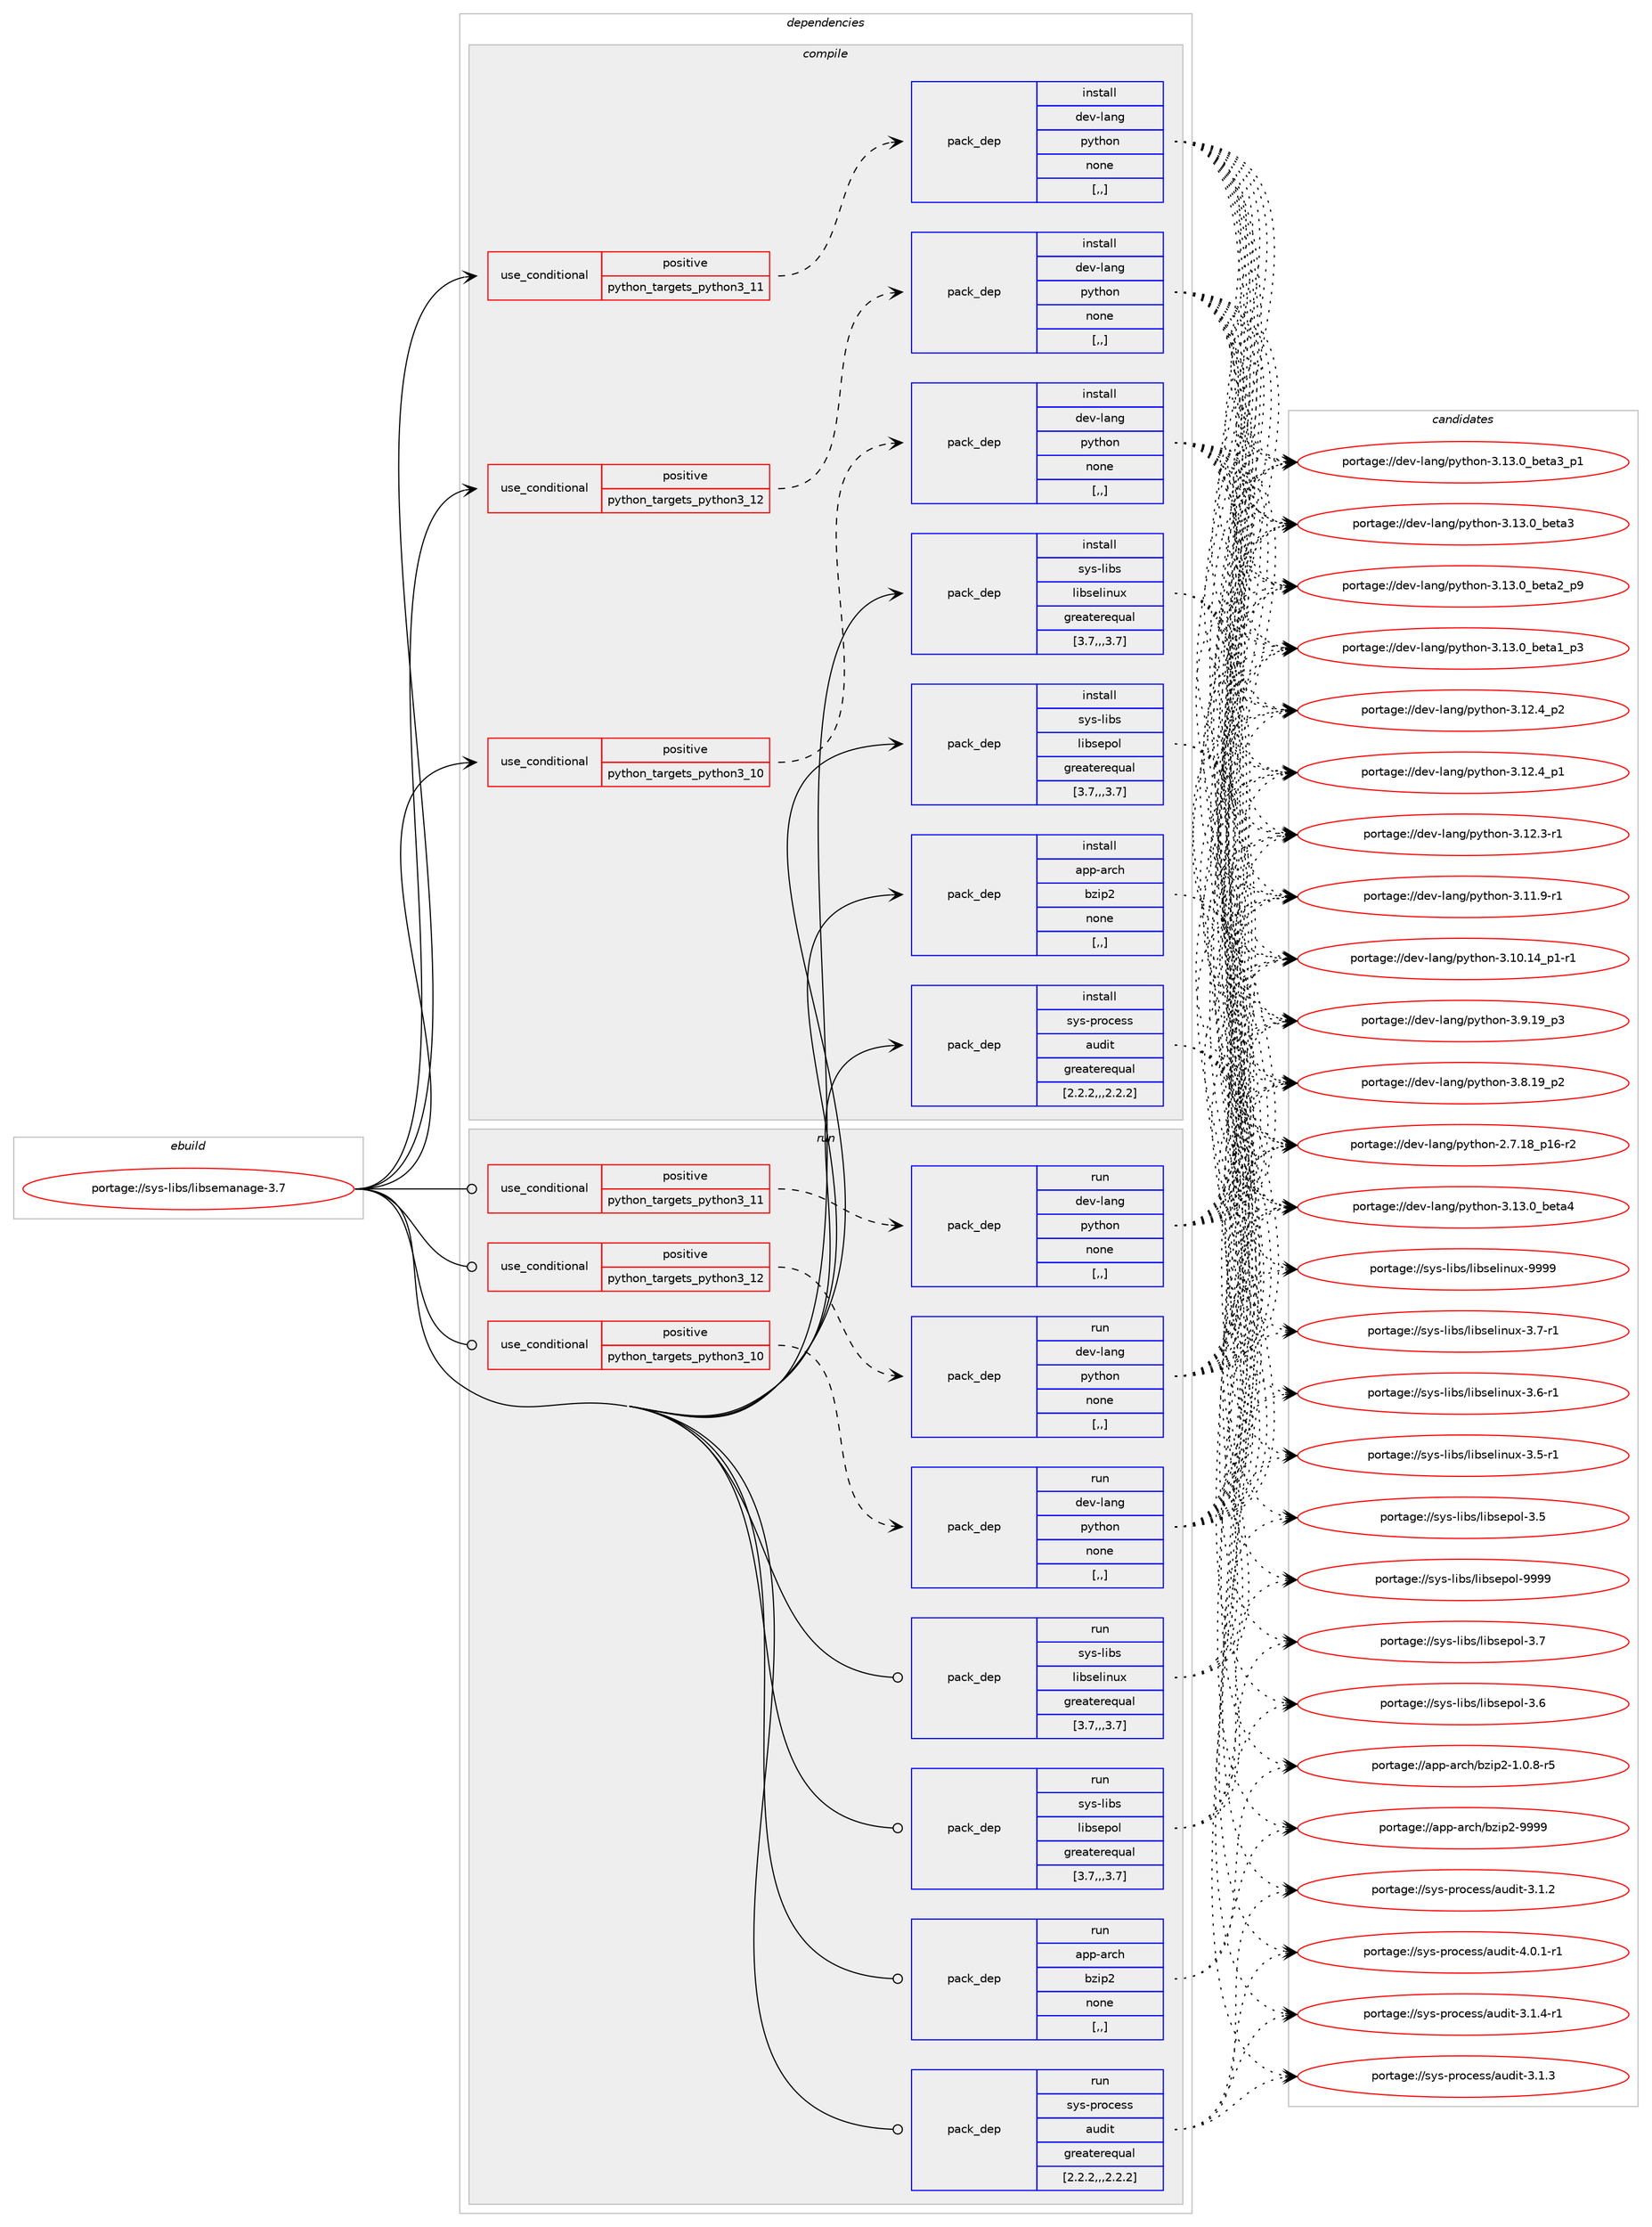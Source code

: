 digraph prolog {

# *************
# Graph options
# *************

newrank=true;
concentrate=true;
compound=true;
graph [rankdir=LR,fontname=Helvetica,fontsize=10,ranksep=1.5];#, ranksep=2.5, nodesep=0.2];
edge  [arrowhead=vee];
node  [fontname=Helvetica,fontsize=10];

# **********
# The ebuild
# **********

subgraph cluster_leftcol {
color=gray;
label=<<i>ebuild</i>>;
id [label="portage://sys-libs/libsemanage-3.7", color=red, width=4, href="../sys-libs/libsemanage-3.7.svg"];
}

# ****************
# The dependencies
# ****************

subgraph cluster_midcol {
color=gray;
label=<<i>dependencies</i>>;
subgraph cluster_compile {
fillcolor="#eeeeee";
style=filled;
label=<<i>compile</i>>;
subgraph cond117822 {
dependency441666 [label=<<TABLE BORDER="0" CELLBORDER="1" CELLSPACING="0" CELLPADDING="4"><TR><TD ROWSPAN="3" CELLPADDING="10">use_conditional</TD></TR><TR><TD>positive</TD></TR><TR><TD>python_targets_python3_10</TD></TR></TABLE>>, shape=none, color=red];
subgraph pack320846 {
dependency441667 [label=<<TABLE BORDER="0" CELLBORDER="1" CELLSPACING="0" CELLPADDING="4" WIDTH="220"><TR><TD ROWSPAN="6" CELLPADDING="30">pack_dep</TD></TR><TR><TD WIDTH="110">install</TD></TR><TR><TD>dev-lang</TD></TR><TR><TD>python</TD></TR><TR><TD>none</TD></TR><TR><TD>[,,]</TD></TR></TABLE>>, shape=none, color=blue];
}
dependency441666:e -> dependency441667:w [weight=20,style="dashed",arrowhead="vee"];
}
id:e -> dependency441666:w [weight=20,style="solid",arrowhead="vee"];
subgraph cond117823 {
dependency441668 [label=<<TABLE BORDER="0" CELLBORDER="1" CELLSPACING="0" CELLPADDING="4"><TR><TD ROWSPAN="3" CELLPADDING="10">use_conditional</TD></TR><TR><TD>positive</TD></TR><TR><TD>python_targets_python3_11</TD></TR></TABLE>>, shape=none, color=red];
subgraph pack320847 {
dependency441669 [label=<<TABLE BORDER="0" CELLBORDER="1" CELLSPACING="0" CELLPADDING="4" WIDTH="220"><TR><TD ROWSPAN="6" CELLPADDING="30">pack_dep</TD></TR><TR><TD WIDTH="110">install</TD></TR><TR><TD>dev-lang</TD></TR><TR><TD>python</TD></TR><TR><TD>none</TD></TR><TR><TD>[,,]</TD></TR></TABLE>>, shape=none, color=blue];
}
dependency441668:e -> dependency441669:w [weight=20,style="dashed",arrowhead="vee"];
}
id:e -> dependency441668:w [weight=20,style="solid",arrowhead="vee"];
subgraph cond117824 {
dependency441670 [label=<<TABLE BORDER="0" CELLBORDER="1" CELLSPACING="0" CELLPADDING="4"><TR><TD ROWSPAN="3" CELLPADDING="10">use_conditional</TD></TR><TR><TD>positive</TD></TR><TR><TD>python_targets_python3_12</TD></TR></TABLE>>, shape=none, color=red];
subgraph pack320848 {
dependency441671 [label=<<TABLE BORDER="0" CELLBORDER="1" CELLSPACING="0" CELLPADDING="4" WIDTH="220"><TR><TD ROWSPAN="6" CELLPADDING="30">pack_dep</TD></TR><TR><TD WIDTH="110">install</TD></TR><TR><TD>dev-lang</TD></TR><TR><TD>python</TD></TR><TR><TD>none</TD></TR><TR><TD>[,,]</TD></TR></TABLE>>, shape=none, color=blue];
}
dependency441670:e -> dependency441671:w [weight=20,style="dashed",arrowhead="vee"];
}
id:e -> dependency441670:w [weight=20,style="solid",arrowhead="vee"];
subgraph pack320849 {
dependency441672 [label=<<TABLE BORDER="0" CELLBORDER="1" CELLSPACING="0" CELLPADDING="4" WIDTH="220"><TR><TD ROWSPAN="6" CELLPADDING="30">pack_dep</TD></TR><TR><TD WIDTH="110">install</TD></TR><TR><TD>app-arch</TD></TR><TR><TD>bzip2</TD></TR><TR><TD>none</TD></TR><TR><TD>[,,]</TD></TR></TABLE>>, shape=none, color=blue];
}
id:e -> dependency441672:w [weight=20,style="solid",arrowhead="vee"];
subgraph pack320850 {
dependency441673 [label=<<TABLE BORDER="0" CELLBORDER="1" CELLSPACING="0" CELLPADDING="4" WIDTH="220"><TR><TD ROWSPAN="6" CELLPADDING="30">pack_dep</TD></TR><TR><TD WIDTH="110">install</TD></TR><TR><TD>sys-libs</TD></TR><TR><TD>libselinux</TD></TR><TR><TD>greaterequal</TD></TR><TR><TD>[3.7,,,3.7]</TD></TR></TABLE>>, shape=none, color=blue];
}
id:e -> dependency441673:w [weight=20,style="solid",arrowhead="vee"];
subgraph pack320851 {
dependency441674 [label=<<TABLE BORDER="0" CELLBORDER="1" CELLSPACING="0" CELLPADDING="4" WIDTH="220"><TR><TD ROWSPAN="6" CELLPADDING="30">pack_dep</TD></TR><TR><TD WIDTH="110">install</TD></TR><TR><TD>sys-libs</TD></TR><TR><TD>libsepol</TD></TR><TR><TD>greaterequal</TD></TR><TR><TD>[3.7,,,3.7]</TD></TR></TABLE>>, shape=none, color=blue];
}
id:e -> dependency441674:w [weight=20,style="solid",arrowhead="vee"];
subgraph pack320852 {
dependency441675 [label=<<TABLE BORDER="0" CELLBORDER="1" CELLSPACING="0" CELLPADDING="4" WIDTH="220"><TR><TD ROWSPAN="6" CELLPADDING="30">pack_dep</TD></TR><TR><TD WIDTH="110">install</TD></TR><TR><TD>sys-process</TD></TR><TR><TD>audit</TD></TR><TR><TD>greaterequal</TD></TR><TR><TD>[2.2.2,,,2.2.2]</TD></TR></TABLE>>, shape=none, color=blue];
}
id:e -> dependency441675:w [weight=20,style="solid",arrowhead="vee"];
}
subgraph cluster_compileandrun {
fillcolor="#eeeeee";
style=filled;
label=<<i>compile and run</i>>;
}
subgraph cluster_run {
fillcolor="#eeeeee";
style=filled;
label=<<i>run</i>>;
subgraph cond117825 {
dependency441676 [label=<<TABLE BORDER="0" CELLBORDER="1" CELLSPACING="0" CELLPADDING="4"><TR><TD ROWSPAN="3" CELLPADDING="10">use_conditional</TD></TR><TR><TD>positive</TD></TR><TR><TD>python_targets_python3_10</TD></TR></TABLE>>, shape=none, color=red];
subgraph pack320853 {
dependency441677 [label=<<TABLE BORDER="0" CELLBORDER="1" CELLSPACING="0" CELLPADDING="4" WIDTH="220"><TR><TD ROWSPAN="6" CELLPADDING="30">pack_dep</TD></TR><TR><TD WIDTH="110">run</TD></TR><TR><TD>dev-lang</TD></TR><TR><TD>python</TD></TR><TR><TD>none</TD></TR><TR><TD>[,,]</TD></TR></TABLE>>, shape=none, color=blue];
}
dependency441676:e -> dependency441677:w [weight=20,style="dashed",arrowhead="vee"];
}
id:e -> dependency441676:w [weight=20,style="solid",arrowhead="odot"];
subgraph cond117826 {
dependency441678 [label=<<TABLE BORDER="0" CELLBORDER="1" CELLSPACING="0" CELLPADDING="4"><TR><TD ROWSPAN="3" CELLPADDING="10">use_conditional</TD></TR><TR><TD>positive</TD></TR><TR><TD>python_targets_python3_11</TD></TR></TABLE>>, shape=none, color=red];
subgraph pack320854 {
dependency441679 [label=<<TABLE BORDER="0" CELLBORDER="1" CELLSPACING="0" CELLPADDING="4" WIDTH="220"><TR><TD ROWSPAN="6" CELLPADDING="30">pack_dep</TD></TR><TR><TD WIDTH="110">run</TD></TR><TR><TD>dev-lang</TD></TR><TR><TD>python</TD></TR><TR><TD>none</TD></TR><TR><TD>[,,]</TD></TR></TABLE>>, shape=none, color=blue];
}
dependency441678:e -> dependency441679:w [weight=20,style="dashed",arrowhead="vee"];
}
id:e -> dependency441678:w [weight=20,style="solid",arrowhead="odot"];
subgraph cond117827 {
dependency441680 [label=<<TABLE BORDER="0" CELLBORDER="1" CELLSPACING="0" CELLPADDING="4"><TR><TD ROWSPAN="3" CELLPADDING="10">use_conditional</TD></TR><TR><TD>positive</TD></TR><TR><TD>python_targets_python3_12</TD></TR></TABLE>>, shape=none, color=red];
subgraph pack320855 {
dependency441681 [label=<<TABLE BORDER="0" CELLBORDER="1" CELLSPACING="0" CELLPADDING="4" WIDTH="220"><TR><TD ROWSPAN="6" CELLPADDING="30">pack_dep</TD></TR><TR><TD WIDTH="110">run</TD></TR><TR><TD>dev-lang</TD></TR><TR><TD>python</TD></TR><TR><TD>none</TD></TR><TR><TD>[,,]</TD></TR></TABLE>>, shape=none, color=blue];
}
dependency441680:e -> dependency441681:w [weight=20,style="dashed",arrowhead="vee"];
}
id:e -> dependency441680:w [weight=20,style="solid",arrowhead="odot"];
subgraph pack320856 {
dependency441682 [label=<<TABLE BORDER="0" CELLBORDER="1" CELLSPACING="0" CELLPADDING="4" WIDTH="220"><TR><TD ROWSPAN="6" CELLPADDING="30">pack_dep</TD></TR><TR><TD WIDTH="110">run</TD></TR><TR><TD>app-arch</TD></TR><TR><TD>bzip2</TD></TR><TR><TD>none</TD></TR><TR><TD>[,,]</TD></TR></TABLE>>, shape=none, color=blue];
}
id:e -> dependency441682:w [weight=20,style="solid",arrowhead="odot"];
subgraph pack320857 {
dependency441683 [label=<<TABLE BORDER="0" CELLBORDER="1" CELLSPACING="0" CELLPADDING="4" WIDTH="220"><TR><TD ROWSPAN="6" CELLPADDING="30">pack_dep</TD></TR><TR><TD WIDTH="110">run</TD></TR><TR><TD>sys-libs</TD></TR><TR><TD>libselinux</TD></TR><TR><TD>greaterequal</TD></TR><TR><TD>[3.7,,,3.7]</TD></TR></TABLE>>, shape=none, color=blue];
}
id:e -> dependency441683:w [weight=20,style="solid",arrowhead="odot"];
subgraph pack320858 {
dependency441684 [label=<<TABLE BORDER="0" CELLBORDER="1" CELLSPACING="0" CELLPADDING="4" WIDTH="220"><TR><TD ROWSPAN="6" CELLPADDING="30">pack_dep</TD></TR><TR><TD WIDTH="110">run</TD></TR><TR><TD>sys-libs</TD></TR><TR><TD>libsepol</TD></TR><TR><TD>greaterequal</TD></TR><TR><TD>[3.7,,,3.7]</TD></TR></TABLE>>, shape=none, color=blue];
}
id:e -> dependency441684:w [weight=20,style="solid",arrowhead="odot"];
subgraph pack320859 {
dependency441685 [label=<<TABLE BORDER="0" CELLBORDER="1" CELLSPACING="0" CELLPADDING="4" WIDTH="220"><TR><TD ROWSPAN="6" CELLPADDING="30">pack_dep</TD></TR><TR><TD WIDTH="110">run</TD></TR><TR><TD>sys-process</TD></TR><TR><TD>audit</TD></TR><TR><TD>greaterequal</TD></TR><TR><TD>[2.2.2,,,2.2.2]</TD></TR></TABLE>>, shape=none, color=blue];
}
id:e -> dependency441685:w [weight=20,style="solid",arrowhead="odot"];
}
}

# **************
# The candidates
# **************

subgraph cluster_choices {
rank=same;
color=gray;
label=<<i>candidates</i>>;

subgraph choice320846 {
color=black;
nodesep=1;
choice1001011184510897110103471121211161041111104551464951464895981011169752 [label="portage://dev-lang/python-3.13.0_beta4", color=red, width=4,href="../dev-lang/python-3.13.0_beta4.svg"];
choice10010111845108971101034711212111610411111045514649514648959810111697519511249 [label="portage://dev-lang/python-3.13.0_beta3_p1", color=red, width=4,href="../dev-lang/python-3.13.0_beta3_p1.svg"];
choice1001011184510897110103471121211161041111104551464951464895981011169751 [label="portage://dev-lang/python-3.13.0_beta3", color=red, width=4,href="../dev-lang/python-3.13.0_beta3.svg"];
choice10010111845108971101034711212111610411111045514649514648959810111697509511257 [label="portage://dev-lang/python-3.13.0_beta2_p9", color=red, width=4,href="../dev-lang/python-3.13.0_beta2_p9.svg"];
choice10010111845108971101034711212111610411111045514649514648959810111697499511251 [label="portage://dev-lang/python-3.13.0_beta1_p3", color=red, width=4,href="../dev-lang/python-3.13.0_beta1_p3.svg"];
choice100101118451089711010347112121116104111110455146495046529511250 [label="portage://dev-lang/python-3.12.4_p2", color=red, width=4,href="../dev-lang/python-3.12.4_p2.svg"];
choice100101118451089711010347112121116104111110455146495046529511249 [label="portage://dev-lang/python-3.12.4_p1", color=red, width=4,href="../dev-lang/python-3.12.4_p1.svg"];
choice100101118451089711010347112121116104111110455146495046514511449 [label="portage://dev-lang/python-3.12.3-r1", color=red, width=4,href="../dev-lang/python-3.12.3-r1.svg"];
choice100101118451089711010347112121116104111110455146494946574511449 [label="portage://dev-lang/python-3.11.9-r1", color=red, width=4,href="../dev-lang/python-3.11.9-r1.svg"];
choice100101118451089711010347112121116104111110455146494846495295112494511449 [label="portage://dev-lang/python-3.10.14_p1-r1", color=red, width=4,href="../dev-lang/python-3.10.14_p1-r1.svg"];
choice100101118451089711010347112121116104111110455146574649579511251 [label="portage://dev-lang/python-3.9.19_p3", color=red, width=4,href="../dev-lang/python-3.9.19_p3.svg"];
choice100101118451089711010347112121116104111110455146564649579511250 [label="portage://dev-lang/python-3.8.19_p2", color=red, width=4,href="../dev-lang/python-3.8.19_p2.svg"];
choice100101118451089711010347112121116104111110455046554649569511249544511450 [label="portage://dev-lang/python-2.7.18_p16-r2", color=red, width=4,href="../dev-lang/python-2.7.18_p16-r2.svg"];
dependency441667:e -> choice1001011184510897110103471121211161041111104551464951464895981011169752:w [style=dotted,weight="100"];
dependency441667:e -> choice10010111845108971101034711212111610411111045514649514648959810111697519511249:w [style=dotted,weight="100"];
dependency441667:e -> choice1001011184510897110103471121211161041111104551464951464895981011169751:w [style=dotted,weight="100"];
dependency441667:e -> choice10010111845108971101034711212111610411111045514649514648959810111697509511257:w [style=dotted,weight="100"];
dependency441667:e -> choice10010111845108971101034711212111610411111045514649514648959810111697499511251:w [style=dotted,weight="100"];
dependency441667:e -> choice100101118451089711010347112121116104111110455146495046529511250:w [style=dotted,weight="100"];
dependency441667:e -> choice100101118451089711010347112121116104111110455146495046529511249:w [style=dotted,weight="100"];
dependency441667:e -> choice100101118451089711010347112121116104111110455146495046514511449:w [style=dotted,weight="100"];
dependency441667:e -> choice100101118451089711010347112121116104111110455146494946574511449:w [style=dotted,weight="100"];
dependency441667:e -> choice100101118451089711010347112121116104111110455146494846495295112494511449:w [style=dotted,weight="100"];
dependency441667:e -> choice100101118451089711010347112121116104111110455146574649579511251:w [style=dotted,weight="100"];
dependency441667:e -> choice100101118451089711010347112121116104111110455146564649579511250:w [style=dotted,weight="100"];
dependency441667:e -> choice100101118451089711010347112121116104111110455046554649569511249544511450:w [style=dotted,weight="100"];
}
subgraph choice320847 {
color=black;
nodesep=1;
choice1001011184510897110103471121211161041111104551464951464895981011169752 [label="portage://dev-lang/python-3.13.0_beta4", color=red, width=4,href="../dev-lang/python-3.13.0_beta4.svg"];
choice10010111845108971101034711212111610411111045514649514648959810111697519511249 [label="portage://dev-lang/python-3.13.0_beta3_p1", color=red, width=4,href="../dev-lang/python-3.13.0_beta3_p1.svg"];
choice1001011184510897110103471121211161041111104551464951464895981011169751 [label="portage://dev-lang/python-3.13.0_beta3", color=red, width=4,href="../dev-lang/python-3.13.0_beta3.svg"];
choice10010111845108971101034711212111610411111045514649514648959810111697509511257 [label="portage://dev-lang/python-3.13.0_beta2_p9", color=red, width=4,href="../dev-lang/python-3.13.0_beta2_p9.svg"];
choice10010111845108971101034711212111610411111045514649514648959810111697499511251 [label="portage://dev-lang/python-3.13.0_beta1_p3", color=red, width=4,href="../dev-lang/python-3.13.0_beta1_p3.svg"];
choice100101118451089711010347112121116104111110455146495046529511250 [label="portage://dev-lang/python-3.12.4_p2", color=red, width=4,href="../dev-lang/python-3.12.4_p2.svg"];
choice100101118451089711010347112121116104111110455146495046529511249 [label="portage://dev-lang/python-3.12.4_p1", color=red, width=4,href="../dev-lang/python-3.12.4_p1.svg"];
choice100101118451089711010347112121116104111110455146495046514511449 [label="portage://dev-lang/python-3.12.3-r1", color=red, width=4,href="../dev-lang/python-3.12.3-r1.svg"];
choice100101118451089711010347112121116104111110455146494946574511449 [label="portage://dev-lang/python-3.11.9-r1", color=red, width=4,href="../dev-lang/python-3.11.9-r1.svg"];
choice100101118451089711010347112121116104111110455146494846495295112494511449 [label="portage://dev-lang/python-3.10.14_p1-r1", color=red, width=4,href="../dev-lang/python-3.10.14_p1-r1.svg"];
choice100101118451089711010347112121116104111110455146574649579511251 [label="portage://dev-lang/python-3.9.19_p3", color=red, width=4,href="../dev-lang/python-3.9.19_p3.svg"];
choice100101118451089711010347112121116104111110455146564649579511250 [label="portage://dev-lang/python-3.8.19_p2", color=red, width=4,href="../dev-lang/python-3.8.19_p2.svg"];
choice100101118451089711010347112121116104111110455046554649569511249544511450 [label="portage://dev-lang/python-2.7.18_p16-r2", color=red, width=4,href="../dev-lang/python-2.7.18_p16-r2.svg"];
dependency441669:e -> choice1001011184510897110103471121211161041111104551464951464895981011169752:w [style=dotted,weight="100"];
dependency441669:e -> choice10010111845108971101034711212111610411111045514649514648959810111697519511249:w [style=dotted,weight="100"];
dependency441669:e -> choice1001011184510897110103471121211161041111104551464951464895981011169751:w [style=dotted,weight="100"];
dependency441669:e -> choice10010111845108971101034711212111610411111045514649514648959810111697509511257:w [style=dotted,weight="100"];
dependency441669:e -> choice10010111845108971101034711212111610411111045514649514648959810111697499511251:w [style=dotted,weight="100"];
dependency441669:e -> choice100101118451089711010347112121116104111110455146495046529511250:w [style=dotted,weight="100"];
dependency441669:e -> choice100101118451089711010347112121116104111110455146495046529511249:w [style=dotted,weight="100"];
dependency441669:e -> choice100101118451089711010347112121116104111110455146495046514511449:w [style=dotted,weight="100"];
dependency441669:e -> choice100101118451089711010347112121116104111110455146494946574511449:w [style=dotted,weight="100"];
dependency441669:e -> choice100101118451089711010347112121116104111110455146494846495295112494511449:w [style=dotted,weight="100"];
dependency441669:e -> choice100101118451089711010347112121116104111110455146574649579511251:w [style=dotted,weight="100"];
dependency441669:e -> choice100101118451089711010347112121116104111110455146564649579511250:w [style=dotted,weight="100"];
dependency441669:e -> choice100101118451089711010347112121116104111110455046554649569511249544511450:w [style=dotted,weight="100"];
}
subgraph choice320848 {
color=black;
nodesep=1;
choice1001011184510897110103471121211161041111104551464951464895981011169752 [label="portage://dev-lang/python-3.13.0_beta4", color=red, width=4,href="../dev-lang/python-3.13.0_beta4.svg"];
choice10010111845108971101034711212111610411111045514649514648959810111697519511249 [label="portage://dev-lang/python-3.13.0_beta3_p1", color=red, width=4,href="../dev-lang/python-3.13.0_beta3_p1.svg"];
choice1001011184510897110103471121211161041111104551464951464895981011169751 [label="portage://dev-lang/python-3.13.0_beta3", color=red, width=4,href="../dev-lang/python-3.13.0_beta3.svg"];
choice10010111845108971101034711212111610411111045514649514648959810111697509511257 [label="portage://dev-lang/python-3.13.0_beta2_p9", color=red, width=4,href="../dev-lang/python-3.13.0_beta2_p9.svg"];
choice10010111845108971101034711212111610411111045514649514648959810111697499511251 [label="portage://dev-lang/python-3.13.0_beta1_p3", color=red, width=4,href="../dev-lang/python-3.13.0_beta1_p3.svg"];
choice100101118451089711010347112121116104111110455146495046529511250 [label="portage://dev-lang/python-3.12.4_p2", color=red, width=4,href="../dev-lang/python-3.12.4_p2.svg"];
choice100101118451089711010347112121116104111110455146495046529511249 [label="portage://dev-lang/python-3.12.4_p1", color=red, width=4,href="../dev-lang/python-3.12.4_p1.svg"];
choice100101118451089711010347112121116104111110455146495046514511449 [label="portage://dev-lang/python-3.12.3-r1", color=red, width=4,href="../dev-lang/python-3.12.3-r1.svg"];
choice100101118451089711010347112121116104111110455146494946574511449 [label="portage://dev-lang/python-3.11.9-r1", color=red, width=4,href="../dev-lang/python-3.11.9-r1.svg"];
choice100101118451089711010347112121116104111110455146494846495295112494511449 [label="portage://dev-lang/python-3.10.14_p1-r1", color=red, width=4,href="../dev-lang/python-3.10.14_p1-r1.svg"];
choice100101118451089711010347112121116104111110455146574649579511251 [label="portage://dev-lang/python-3.9.19_p3", color=red, width=4,href="../dev-lang/python-3.9.19_p3.svg"];
choice100101118451089711010347112121116104111110455146564649579511250 [label="portage://dev-lang/python-3.8.19_p2", color=red, width=4,href="../dev-lang/python-3.8.19_p2.svg"];
choice100101118451089711010347112121116104111110455046554649569511249544511450 [label="portage://dev-lang/python-2.7.18_p16-r2", color=red, width=4,href="../dev-lang/python-2.7.18_p16-r2.svg"];
dependency441671:e -> choice1001011184510897110103471121211161041111104551464951464895981011169752:w [style=dotted,weight="100"];
dependency441671:e -> choice10010111845108971101034711212111610411111045514649514648959810111697519511249:w [style=dotted,weight="100"];
dependency441671:e -> choice1001011184510897110103471121211161041111104551464951464895981011169751:w [style=dotted,weight="100"];
dependency441671:e -> choice10010111845108971101034711212111610411111045514649514648959810111697509511257:w [style=dotted,weight="100"];
dependency441671:e -> choice10010111845108971101034711212111610411111045514649514648959810111697499511251:w [style=dotted,weight="100"];
dependency441671:e -> choice100101118451089711010347112121116104111110455146495046529511250:w [style=dotted,weight="100"];
dependency441671:e -> choice100101118451089711010347112121116104111110455146495046529511249:w [style=dotted,weight="100"];
dependency441671:e -> choice100101118451089711010347112121116104111110455146495046514511449:w [style=dotted,weight="100"];
dependency441671:e -> choice100101118451089711010347112121116104111110455146494946574511449:w [style=dotted,weight="100"];
dependency441671:e -> choice100101118451089711010347112121116104111110455146494846495295112494511449:w [style=dotted,weight="100"];
dependency441671:e -> choice100101118451089711010347112121116104111110455146574649579511251:w [style=dotted,weight="100"];
dependency441671:e -> choice100101118451089711010347112121116104111110455146564649579511250:w [style=dotted,weight="100"];
dependency441671:e -> choice100101118451089711010347112121116104111110455046554649569511249544511450:w [style=dotted,weight="100"];
}
subgraph choice320849 {
color=black;
nodesep=1;
choice971121124597114991044798122105112504557575757 [label="portage://app-arch/bzip2-9999", color=red, width=4,href="../app-arch/bzip2-9999.svg"];
choice971121124597114991044798122105112504549464846564511453 [label="portage://app-arch/bzip2-1.0.8-r5", color=red, width=4,href="../app-arch/bzip2-1.0.8-r5.svg"];
dependency441672:e -> choice971121124597114991044798122105112504557575757:w [style=dotted,weight="100"];
dependency441672:e -> choice971121124597114991044798122105112504549464846564511453:w [style=dotted,weight="100"];
}
subgraph choice320850 {
color=black;
nodesep=1;
choice115121115451081059811547108105981151011081051101171204557575757 [label="portage://sys-libs/libselinux-9999", color=red, width=4,href="../sys-libs/libselinux-9999.svg"];
choice11512111545108105981154710810598115101108105110117120455146554511449 [label="portage://sys-libs/libselinux-3.7-r1", color=red, width=4,href="../sys-libs/libselinux-3.7-r1.svg"];
choice11512111545108105981154710810598115101108105110117120455146544511449 [label="portage://sys-libs/libselinux-3.6-r1", color=red, width=4,href="../sys-libs/libselinux-3.6-r1.svg"];
choice11512111545108105981154710810598115101108105110117120455146534511449 [label="portage://sys-libs/libselinux-3.5-r1", color=red, width=4,href="../sys-libs/libselinux-3.5-r1.svg"];
dependency441673:e -> choice115121115451081059811547108105981151011081051101171204557575757:w [style=dotted,weight="100"];
dependency441673:e -> choice11512111545108105981154710810598115101108105110117120455146554511449:w [style=dotted,weight="100"];
dependency441673:e -> choice11512111545108105981154710810598115101108105110117120455146544511449:w [style=dotted,weight="100"];
dependency441673:e -> choice11512111545108105981154710810598115101108105110117120455146534511449:w [style=dotted,weight="100"];
}
subgraph choice320851 {
color=black;
nodesep=1;
choice115121115451081059811547108105981151011121111084557575757 [label="portage://sys-libs/libsepol-9999", color=red, width=4,href="../sys-libs/libsepol-9999.svg"];
choice1151211154510810598115471081059811510111211110845514655 [label="portage://sys-libs/libsepol-3.7", color=red, width=4,href="../sys-libs/libsepol-3.7.svg"];
choice1151211154510810598115471081059811510111211110845514654 [label="portage://sys-libs/libsepol-3.6", color=red, width=4,href="../sys-libs/libsepol-3.6.svg"];
choice1151211154510810598115471081059811510111211110845514653 [label="portage://sys-libs/libsepol-3.5", color=red, width=4,href="../sys-libs/libsepol-3.5.svg"];
dependency441674:e -> choice115121115451081059811547108105981151011121111084557575757:w [style=dotted,weight="100"];
dependency441674:e -> choice1151211154510810598115471081059811510111211110845514655:w [style=dotted,weight="100"];
dependency441674:e -> choice1151211154510810598115471081059811510111211110845514654:w [style=dotted,weight="100"];
dependency441674:e -> choice1151211154510810598115471081059811510111211110845514653:w [style=dotted,weight="100"];
}
subgraph choice320852 {
color=black;
nodesep=1;
choice115121115451121141119910111511547971171001051164552464846494511449 [label="portage://sys-process/audit-4.0.1-r1", color=red, width=4,href="../sys-process/audit-4.0.1-r1.svg"];
choice115121115451121141119910111511547971171001051164551464946524511449 [label="portage://sys-process/audit-3.1.4-r1", color=red, width=4,href="../sys-process/audit-3.1.4-r1.svg"];
choice11512111545112114111991011151154797117100105116455146494651 [label="portage://sys-process/audit-3.1.3", color=red, width=4,href="../sys-process/audit-3.1.3.svg"];
choice11512111545112114111991011151154797117100105116455146494650 [label="portage://sys-process/audit-3.1.2", color=red, width=4,href="../sys-process/audit-3.1.2.svg"];
dependency441675:e -> choice115121115451121141119910111511547971171001051164552464846494511449:w [style=dotted,weight="100"];
dependency441675:e -> choice115121115451121141119910111511547971171001051164551464946524511449:w [style=dotted,weight="100"];
dependency441675:e -> choice11512111545112114111991011151154797117100105116455146494651:w [style=dotted,weight="100"];
dependency441675:e -> choice11512111545112114111991011151154797117100105116455146494650:w [style=dotted,weight="100"];
}
subgraph choice320853 {
color=black;
nodesep=1;
choice1001011184510897110103471121211161041111104551464951464895981011169752 [label="portage://dev-lang/python-3.13.0_beta4", color=red, width=4,href="../dev-lang/python-3.13.0_beta4.svg"];
choice10010111845108971101034711212111610411111045514649514648959810111697519511249 [label="portage://dev-lang/python-3.13.0_beta3_p1", color=red, width=4,href="../dev-lang/python-3.13.0_beta3_p1.svg"];
choice1001011184510897110103471121211161041111104551464951464895981011169751 [label="portage://dev-lang/python-3.13.0_beta3", color=red, width=4,href="../dev-lang/python-3.13.0_beta3.svg"];
choice10010111845108971101034711212111610411111045514649514648959810111697509511257 [label="portage://dev-lang/python-3.13.0_beta2_p9", color=red, width=4,href="../dev-lang/python-3.13.0_beta2_p9.svg"];
choice10010111845108971101034711212111610411111045514649514648959810111697499511251 [label="portage://dev-lang/python-3.13.0_beta1_p3", color=red, width=4,href="../dev-lang/python-3.13.0_beta1_p3.svg"];
choice100101118451089711010347112121116104111110455146495046529511250 [label="portage://dev-lang/python-3.12.4_p2", color=red, width=4,href="../dev-lang/python-3.12.4_p2.svg"];
choice100101118451089711010347112121116104111110455146495046529511249 [label="portage://dev-lang/python-3.12.4_p1", color=red, width=4,href="../dev-lang/python-3.12.4_p1.svg"];
choice100101118451089711010347112121116104111110455146495046514511449 [label="portage://dev-lang/python-3.12.3-r1", color=red, width=4,href="../dev-lang/python-3.12.3-r1.svg"];
choice100101118451089711010347112121116104111110455146494946574511449 [label="portage://dev-lang/python-3.11.9-r1", color=red, width=4,href="../dev-lang/python-3.11.9-r1.svg"];
choice100101118451089711010347112121116104111110455146494846495295112494511449 [label="portage://dev-lang/python-3.10.14_p1-r1", color=red, width=4,href="../dev-lang/python-3.10.14_p1-r1.svg"];
choice100101118451089711010347112121116104111110455146574649579511251 [label="portage://dev-lang/python-3.9.19_p3", color=red, width=4,href="../dev-lang/python-3.9.19_p3.svg"];
choice100101118451089711010347112121116104111110455146564649579511250 [label="portage://dev-lang/python-3.8.19_p2", color=red, width=4,href="../dev-lang/python-3.8.19_p2.svg"];
choice100101118451089711010347112121116104111110455046554649569511249544511450 [label="portage://dev-lang/python-2.7.18_p16-r2", color=red, width=4,href="../dev-lang/python-2.7.18_p16-r2.svg"];
dependency441677:e -> choice1001011184510897110103471121211161041111104551464951464895981011169752:w [style=dotted,weight="100"];
dependency441677:e -> choice10010111845108971101034711212111610411111045514649514648959810111697519511249:w [style=dotted,weight="100"];
dependency441677:e -> choice1001011184510897110103471121211161041111104551464951464895981011169751:w [style=dotted,weight="100"];
dependency441677:e -> choice10010111845108971101034711212111610411111045514649514648959810111697509511257:w [style=dotted,weight="100"];
dependency441677:e -> choice10010111845108971101034711212111610411111045514649514648959810111697499511251:w [style=dotted,weight="100"];
dependency441677:e -> choice100101118451089711010347112121116104111110455146495046529511250:w [style=dotted,weight="100"];
dependency441677:e -> choice100101118451089711010347112121116104111110455146495046529511249:w [style=dotted,weight="100"];
dependency441677:e -> choice100101118451089711010347112121116104111110455146495046514511449:w [style=dotted,weight="100"];
dependency441677:e -> choice100101118451089711010347112121116104111110455146494946574511449:w [style=dotted,weight="100"];
dependency441677:e -> choice100101118451089711010347112121116104111110455146494846495295112494511449:w [style=dotted,weight="100"];
dependency441677:e -> choice100101118451089711010347112121116104111110455146574649579511251:w [style=dotted,weight="100"];
dependency441677:e -> choice100101118451089711010347112121116104111110455146564649579511250:w [style=dotted,weight="100"];
dependency441677:e -> choice100101118451089711010347112121116104111110455046554649569511249544511450:w [style=dotted,weight="100"];
}
subgraph choice320854 {
color=black;
nodesep=1;
choice1001011184510897110103471121211161041111104551464951464895981011169752 [label="portage://dev-lang/python-3.13.0_beta4", color=red, width=4,href="../dev-lang/python-3.13.0_beta4.svg"];
choice10010111845108971101034711212111610411111045514649514648959810111697519511249 [label="portage://dev-lang/python-3.13.0_beta3_p1", color=red, width=4,href="../dev-lang/python-3.13.0_beta3_p1.svg"];
choice1001011184510897110103471121211161041111104551464951464895981011169751 [label="portage://dev-lang/python-3.13.0_beta3", color=red, width=4,href="../dev-lang/python-3.13.0_beta3.svg"];
choice10010111845108971101034711212111610411111045514649514648959810111697509511257 [label="portage://dev-lang/python-3.13.0_beta2_p9", color=red, width=4,href="../dev-lang/python-3.13.0_beta2_p9.svg"];
choice10010111845108971101034711212111610411111045514649514648959810111697499511251 [label="portage://dev-lang/python-3.13.0_beta1_p3", color=red, width=4,href="../dev-lang/python-3.13.0_beta1_p3.svg"];
choice100101118451089711010347112121116104111110455146495046529511250 [label="portage://dev-lang/python-3.12.4_p2", color=red, width=4,href="../dev-lang/python-3.12.4_p2.svg"];
choice100101118451089711010347112121116104111110455146495046529511249 [label="portage://dev-lang/python-3.12.4_p1", color=red, width=4,href="../dev-lang/python-3.12.4_p1.svg"];
choice100101118451089711010347112121116104111110455146495046514511449 [label="portage://dev-lang/python-3.12.3-r1", color=red, width=4,href="../dev-lang/python-3.12.3-r1.svg"];
choice100101118451089711010347112121116104111110455146494946574511449 [label="portage://dev-lang/python-3.11.9-r1", color=red, width=4,href="../dev-lang/python-3.11.9-r1.svg"];
choice100101118451089711010347112121116104111110455146494846495295112494511449 [label="portage://dev-lang/python-3.10.14_p1-r1", color=red, width=4,href="../dev-lang/python-3.10.14_p1-r1.svg"];
choice100101118451089711010347112121116104111110455146574649579511251 [label="portage://dev-lang/python-3.9.19_p3", color=red, width=4,href="../dev-lang/python-3.9.19_p3.svg"];
choice100101118451089711010347112121116104111110455146564649579511250 [label="portage://dev-lang/python-3.8.19_p2", color=red, width=4,href="../dev-lang/python-3.8.19_p2.svg"];
choice100101118451089711010347112121116104111110455046554649569511249544511450 [label="portage://dev-lang/python-2.7.18_p16-r2", color=red, width=4,href="../dev-lang/python-2.7.18_p16-r2.svg"];
dependency441679:e -> choice1001011184510897110103471121211161041111104551464951464895981011169752:w [style=dotted,weight="100"];
dependency441679:e -> choice10010111845108971101034711212111610411111045514649514648959810111697519511249:w [style=dotted,weight="100"];
dependency441679:e -> choice1001011184510897110103471121211161041111104551464951464895981011169751:w [style=dotted,weight="100"];
dependency441679:e -> choice10010111845108971101034711212111610411111045514649514648959810111697509511257:w [style=dotted,weight="100"];
dependency441679:e -> choice10010111845108971101034711212111610411111045514649514648959810111697499511251:w [style=dotted,weight="100"];
dependency441679:e -> choice100101118451089711010347112121116104111110455146495046529511250:w [style=dotted,weight="100"];
dependency441679:e -> choice100101118451089711010347112121116104111110455146495046529511249:w [style=dotted,weight="100"];
dependency441679:e -> choice100101118451089711010347112121116104111110455146495046514511449:w [style=dotted,weight="100"];
dependency441679:e -> choice100101118451089711010347112121116104111110455146494946574511449:w [style=dotted,weight="100"];
dependency441679:e -> choice100101118451089711010347112121116104111110455146494846495295112494511449:w [style=dotted,weight="100"];
dependency441679:e -> choice100101118451089711010347112121116104111110455146574649579511251:w [style=dotted,weight="100"];
dependency441679:e -> choice100101118451089711010347112121116104111110455146564649579511250:w [style=dotted,weight="100"];
dependency441679:e -> choice100101118451089711010347112121116104111110455046554649569511249544511450:w [style=dotted,weight="100"];
}
subgraph choice320855 {
color=black;
nodesep=1;
choice1001011184510897110103471121211161041111104551464951464895981011169752 [label="portage://dev-lang/python-3.13.0_beta4", color=red, width=4,href="../dev-lang/python-3.13.0_beta4.svg"];
choice10010111845108971101034711212111610411111045514649514648959810111697519511249 [label="portage://dev-lang/python-3.13.0_beta3_p1", color=red, width=4,href="../dev-lang/python-3.13.0_beta3_p1.svg"];
choice1001011184510897110103471121211161041111104551464951464895981011169751 [label="portage://dev-lang/python-3.13.0_beta3", color=red, width=4,href="../dev-lang/python-3.13.0_beta3.svg"];
choice10010111845108971101034711212111610411111045514649514648959810111697509511257 [label="portage://dev-lang/python-3.13.0_beta2_p9", color=red, width=4,href="../dev-lang/python-3.13.0_beta2_p9.svg"];
choice10010111845108971101034711212111610411111045514649514648959810111697499511251 [label="portage://dev-lang/python-3.13.0_beta1_p3", color=red, width=4,href="../dev-lang/python-3.13.0_beta1_p3.svg"];
choice100101118451089711010347112121116104111110455146495046529511250 [label="portage://dev-lang/python-3.12.4_p2", color=red, width=4,href="../dev-lang/python-3.12.4_p2.svg"];
choice100101118451089711010347112121116104111110455146495046529511249 [label="portage://dev-lang/python-3.12.4_p1", color=red, width=4,href="../dev-lang/python-3.12.4_p1.svg"];
choice100101118451089711010347112121116104111110455146495046514511449 [label="portage://dev-lang/python-3.12.3-r1", color=red, width=4,href="../dev-lang/python-3.12.3-r1.svg"];
choice100101118451089711010347112121116104111110455146494946574511449 [label="portage://dev-lang/python-3.11.9-r1", color=red, width=4,href="../dev-lang/python-3.11.9-r1.svg"];
choice100101118451089711010347112121116104111110455146494846495295112494511449 [label="portage://dev-lang/python-3.10.14_p1-r1", color=red, width=4,href="../dev-lang/python-3.10.14_p1-r1.svg"];
choice100101118451089711010347112121116104111110455146574649579511251 [label="portage://dev-lang/python-3.9.19_p3", color=red, width=4,href="../dev-lang/python-3.9.19_p3.svg"];
choice100101118451089711010347112121116104111110455146564649579511250 [label="portage://dev-lang/python-3.8.19_p2", color=red, width=4,href="../dev-lang/python-3.8.19_p2.svg"];
choice100101118451089711010347112121116104111110455046554649569511249544511450 [label="portage://dev-lang/python-2.7.18_p16-r2", color=red, width=4,href="../dev-lang/python-2.7.18_p16-r2.svg"];
dependency441681:e -> choice1001011184510897110103471121211161041111104551464951464895981011169752:w [style=dotted,weight="100"];
dependency441681:e -> choice10010111845108971101034711212111610411111045514649514648959810111697519511249:w [style=dotted,weight="100"];
dependency441681:e -> choice1001011184510897110103471121211161041111104551464951464895981011169751:w [style=dotted,weight="100"];
dependency441681:e -> choice10010111845108971101034711212111610411111045514649514648959810111697509511257:w [style=dotted,weight="100"];
dependency441681:e -> choice10010111845108971101034711212111610411111045514649514648959810111697499511251:w [style=dotted,weight="100"];
dependency441681:e -> choice100101118451089711010347112121116104111110455146495046529511250:w [style=dotted,weight="100"];
dependency441681:e -> choice100101118451089711010347112121116104111110455146495046529511249:w [style=dotted,weight="100"];
dependency441681:e -> choice100101118451089711010347112121116104111110455146495046514511449:w [style=dotted,weight="100"];
dependency441681:e -> choice100101118451089711010347112121116104111110455146494946574511449:w [style=dotted,weight="100"];
dependency441681:e -> choice100101118451089711010347112121116104111110455146494846495295112494511449:w [style=dotted,weight="100"];
dependency441681:e -> choice100101118451089711010347112121116104111110455146574649579511251:w [style=dotted,weight="100"];
dependency441681:e -> choice100101118451089711010347112121116104111110455146564649579511250:w [style=dotted,weight="100"];
dependency441681:e -> choice100101118451089711010347112121116104111110455046554649569511249544511450:w [style=dotted,weight="100"];
}
subgraph choice320856 {
color=black;
nodesep=1;
choice971121124597114991044798122105112504557575757 [label="portage://app-arch/bzip2-9999", color=red, width=4,href="../app-arch/bzip2-9999.svg"];
choice971121124597114991044798122105112504549464846564511453 [label="portage://app-arch/bzip2-1.0.8-r5", color=red, width=4,href="../app-arch/bzip2-1.0.8-r5.svg"];
dependency441682:e -> choice971121124597114991044798122105112504557575757:w [style=dotted,weight="100"];
dependency441682:e -> choice971121124597114991044798122105112504549464846564511453:w [style=dotted,weight="100"];
}
subgraph choice320857 {
color=black;
nodesep=1;
choice115121115451081059811547108105981151011081051101171204557575757 [label="portage://sys-libs/libselinux-9999", color=red, width=4,href="../sys-libs/libselinux-9999.svg"];
choice11512111545108105981154710810598115101108105110117120455146554511449 [label="portage://sys-libs/libselinux-3.7-r1", color=red, width=4,href="../sys-libs/libselinux-3.7-r1.svg"];
choice11512111545108105981154710810598115101108105110117120455146544511449 [label="portage://sys-libs/libselinux-3.6-r1", color=red, width=4,href="../sys-libs/libselinux-3.6-r1.svg"];
choice11512111545108105981154710810598115101108105110117120455146534511449 [label="portage://sys-libs/libselinux-3.5-r1", color=red, width=4,href="../sys-libs/libselinux-3.5-r1.svg"];
dependency441683:e -> choice115121115451081059811547108105981151011081051101171204557575757:w [style=dotted,weight="100"];
dependency441683:e -> choice11512111545108105981154710810598115101108105110117120455146554511449:w [style=dotted,weight="100"];
dependency441683:e -> choice11512111545108105981154710810598115101108105110117120455146544511449:w [style=dotted,weight="100"];
dependency441683:e -> choice11512111545108105981154710810598115101108105110117120455146534511449:w [style=dotted,weight="100"];
}
subgraph choice320858 {
color=black;
nodesep=1;
choice115121115451081059811547108105981151011121111084557575757 [label="portage://sys-libs/libsepol-9999", color=red, width=4,href="../sys-libs/libsepol-9999.svg"];
choice1151211154510810598115471081059811510111211110845514655 [label="portage://sys-libs/libsepol-3.7", color=red, width=4,href="../sys-libs/libsepol-3.7.svg"];
choice1151211154510810598115471081059811510111211110845514654 [label="portage://sys-libs/libsepol-3.6", color=red, width=4,href="../sys-libs/libsepol-3.6.svg"];
choice1151211154510810598115471081059811510111211110845514653 [label="portage://sys-libs/libsepol-3.5", color=red, width=4,href="../sys-libs/libsepol-3.5.svg"];
dependency441684:e -> choice115121115451081059811547108105981151011121111084557575757:w [style=dotted,weight="100"];
dependency441684:e -> choice1151211154510810598115471081059811510111211110845514655:w [style=dotted,weight="100"];
dependency441684:e -> choice1151211154510810598115471081059811510111211110845514654:w [style=dotted,weight="100"];
dependency441684:e -> choice1151211154510810598115471081059811510111211110845514653:w [style=dotted,weight="100"];
}
subgraph choice320859 {
color=black;
nodesep=1;
choice115121115451121141119910111511547971171001051164552464846494511449 [label="portage://sys-process/audit-4.0.1-r1", color=red, width=4,href="../sys-process/audit-4.0.1-r1.svg"];
choice115121115451121141119910111511547971171001051164551464946524511449 [label="portage://sys-process/audit-3.1.4-r1", color=red, width=4,href="../sys-process/audit-3.1.4-r1.svg"];
choice11512111545112114111991011151154797117100105116455146494651 [label="portage://sys-process/audit-3.1.3", color=red, width=4,href="../sys-process/audit-3.1.3.svg"];
choice11512111545112114111991011151154797117100105116455146494650 [label="portage://sys-process/audit-3.1.2", color=red, width=4,href="../sys-process/audit-3.1.2.svg"];
dependency441685:e -> choice115121115451121141119910111511547971171001051164552464846494511449:w [style=dotted,weight="100"];
dependency441685:e -> choice115121115451121141119910111511547971171001051164551464946524511449:w [style=dotted,weight="100"];
dependency441685:e -> choice11512111545112114111991011151154797117100105116455146494651:w [style=dotted,weight="100"];
dependency441685:e -> choice11512111545112114111991011151154797117100105116455146494650:w [style=dotted,weight="100"];
}
}

}
